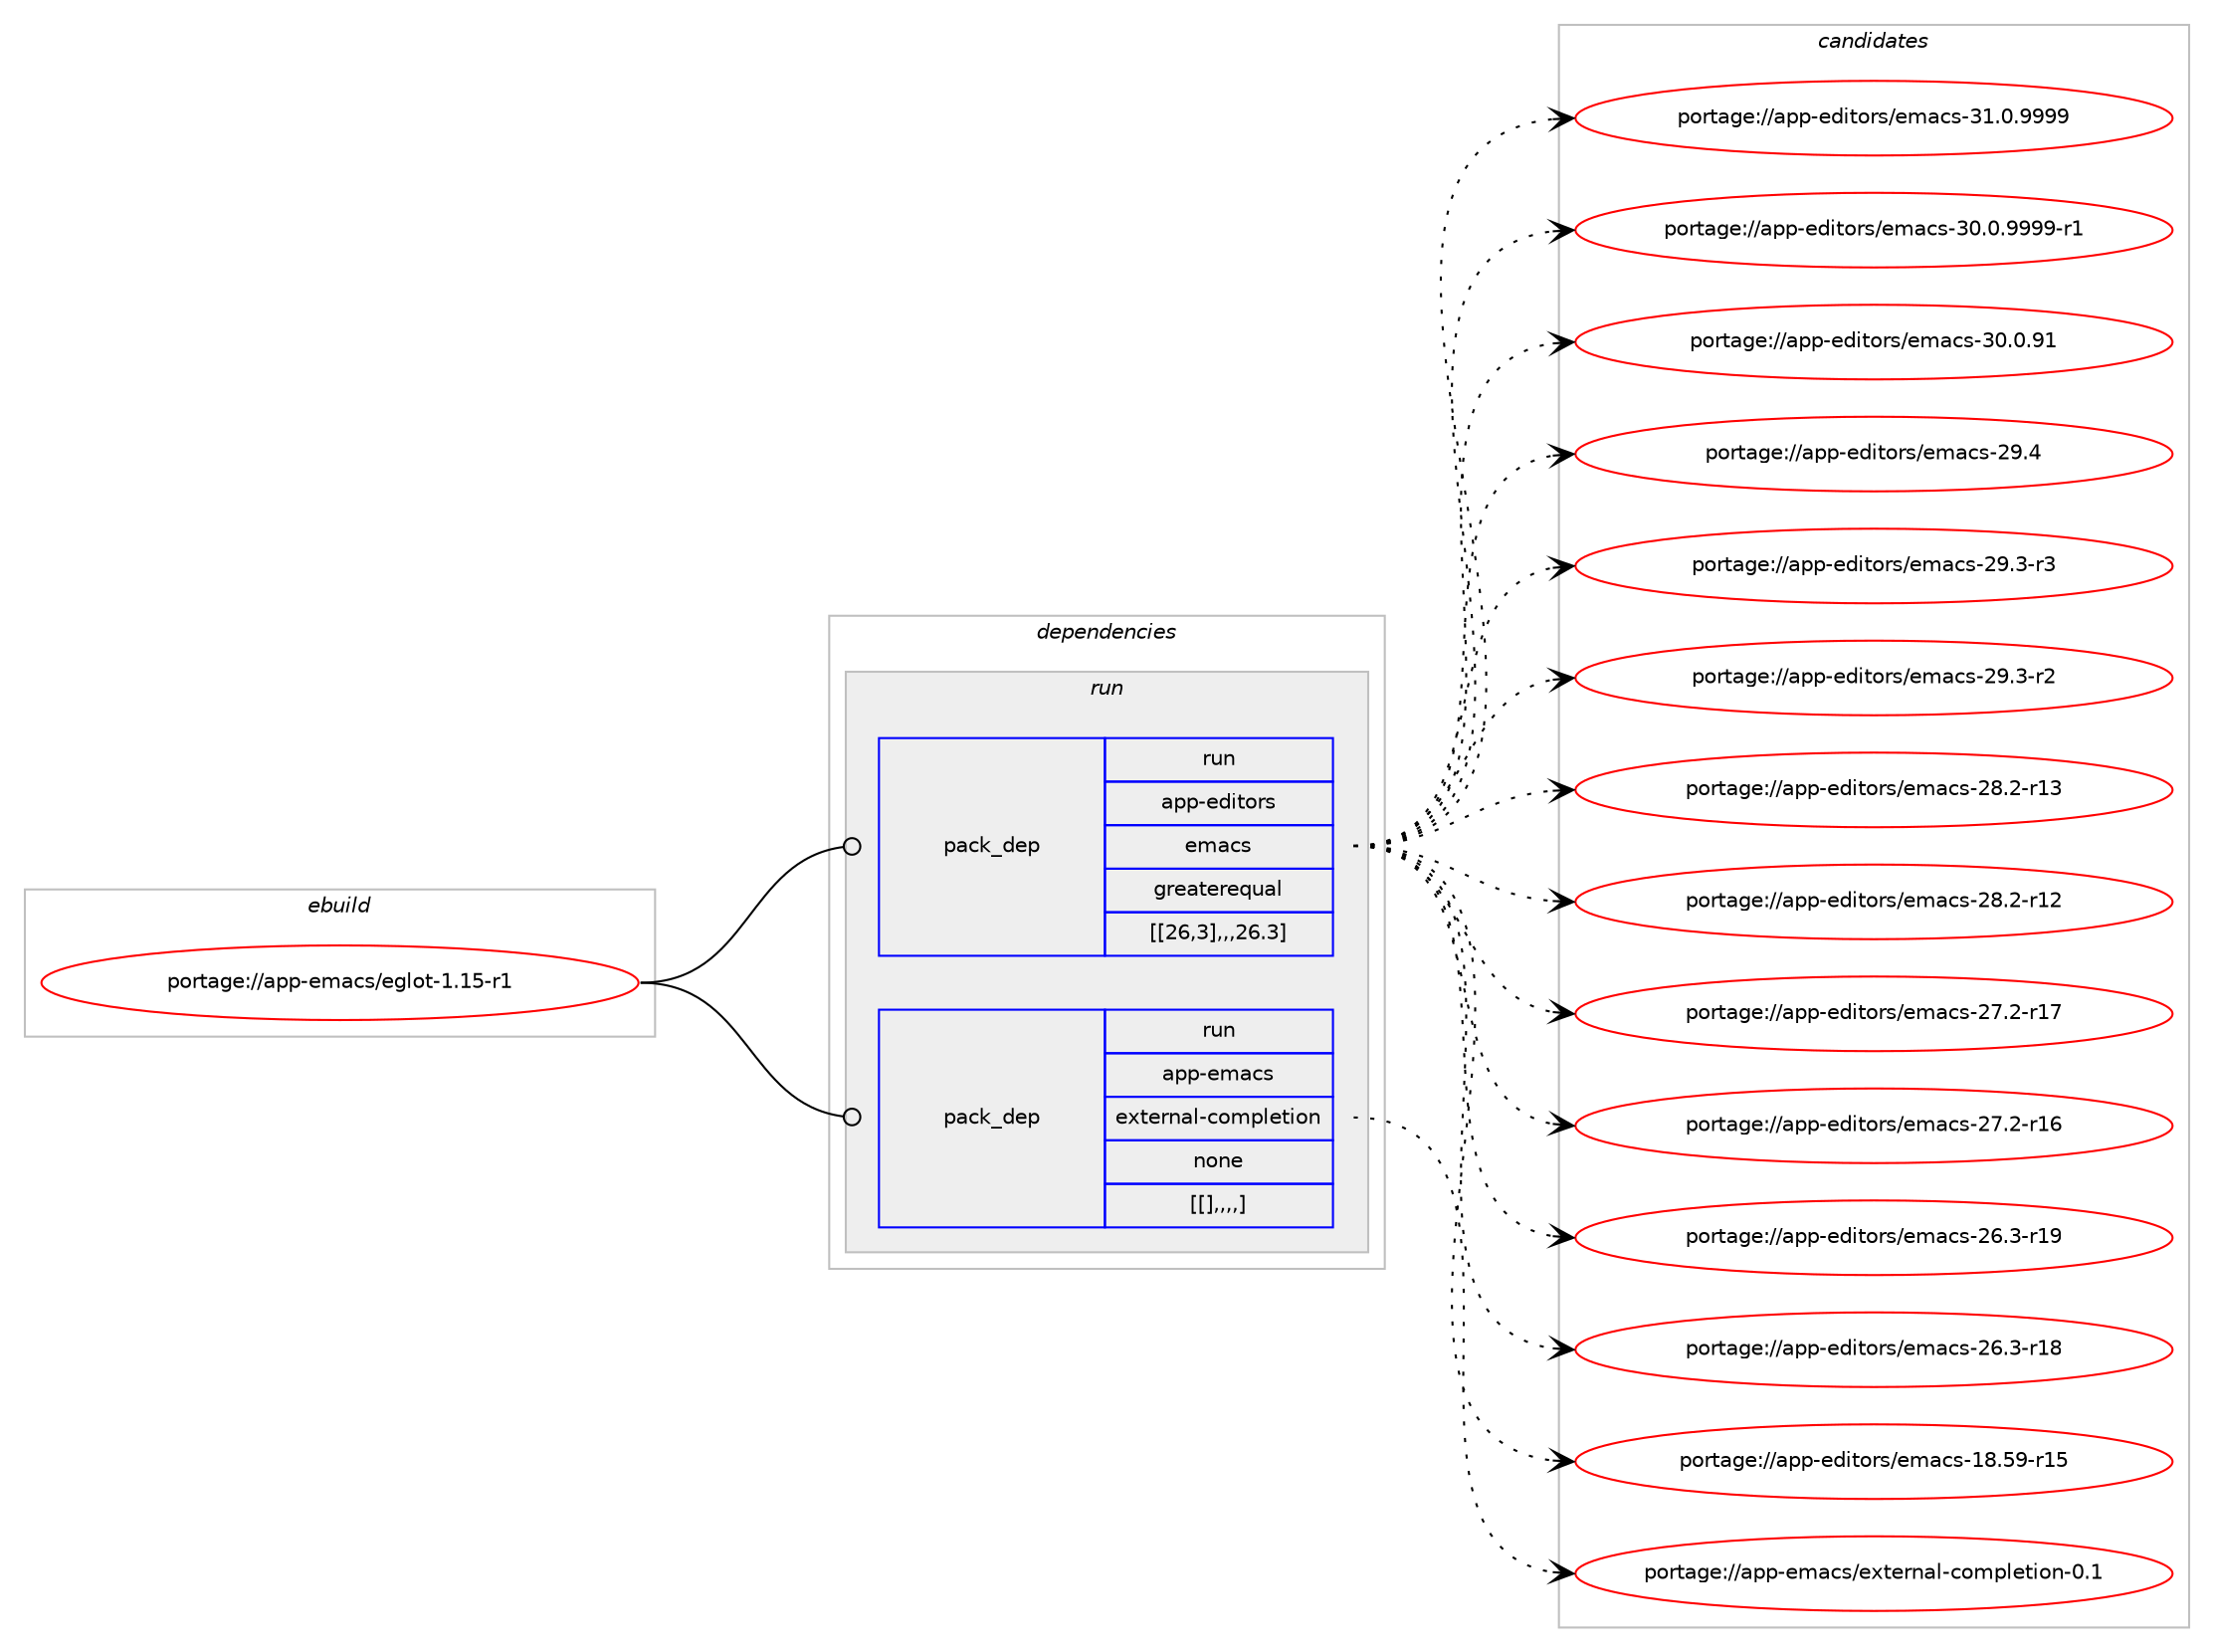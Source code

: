 digraph prolog {

# *************
# Graph options
# *************

newrank=true;
concentrate=true;
compound=true;
graph [rankdir=LR,fontname=Helvetica,fontsize=10,ranksep=1.5];#, ranksep=2.5, nodesep=0.2];
edge  [arrowhead=vee];
node  [fontname=Helvetica,fontsize=10];

# **********
# The ebuild
# **********

subgraph cluster_leftcol {
color=gray;
label=<<i>ebuild</i>>;
id [label="portage://app-emacs/eglot-1.15-r1", color=red, width=4, href="../app-emacs/eglot-1.15-r1.svg"];
}

# ****************
# The dependencies
# ****************

subgraph cluster_midcol {
color=gray;
label=<<i>dependencies</i>>;
subgraph cluster_compile {
fillcolor="#eeeeee";
style=filled;
label=<<i>compile</i>>;
}
subgraph cluster_compileandrun {
fillcolor="#eeeeee";
style=filled;
label=<<i>compile and run</i>>;
}
subgraph cluster_run {
fillcolor="#eeeeee";
style=filled;
label=<<i>run</i>>;
subgraph pack16400 {
dependency22919 [label=<<TABLE BORDER="0" CELLBORDER="1" CELLSPACING="0" CELLPADDING="4" WIDTH="220"><TR><TD ROWSPAN="6" CELLPADDING="30">pack_dep</TD></TR><TR><TD WIDTH="110">run</TD></TR><TR><TD>app-editors</TD></TR><TR><TD>emacs</TD></TR><TR><TD>greaterequal</TD></TR><TR><TD>[[26,3],,,26.3]</TD></TR></TABLE>>, shape=none, color=blue];
}
id:e -> dependency22919:w [weight=20,style="solid",arrowhead="odot"];
subgraph pack16401 {
dependency22920 [label=<<TABLE BORDER="0" CELLBORDER="1" CELLSPACING="0" CELLPADDING="4" WIDTH="220"><TR><TD ROWSPAN="6" CELLPADDING="30">pack_dep</TD></TR><TR><TD WIDTH="110">run</TD></TR><TR><TD>app-emacs</TD></TR><TR><TD>external-completion</TD></TR><TR><TD>none</TD></TR><TR><TD>[[],,,,]</TD></TR></TABLE>>, shape=none, color=blue];
}
id:e -> dependency22920:w [weight=20,style="solid",arrowhead="odot"];
}
}

# **************
# The candidates
# **************

subgraph cluster_choices {
rank=same;
color=gray;
label=<<i>candidates</i>>;

subgraph choice16400 {
color=black;
nodesep=1;
choice971121124510110010511611111411547101109979911545514946484657575757 [label="portage://app-editors/emacs-31.0.9999", color=red, width=4,href="../app-editors/emacs-31.0.9999.svg"];
choice9711211245101100105116111114115471011099799115455148464846575757574511449 [label="portage://app-editors/emacs-30.0.9999-r1", color=red, width=4,href="../app-editors/emacs-30.0.9999-r1.svg"];
choice97112112451011001051161111141154710110997991154551484648465749 [label="portage://app-editors/emacs-30.0.91", color=red, width=4,href="../app-editors/emacs-30.0.91.svg"];
choice97112112451011001051161111141154710110997991154550574652 [label="portage://app-editors/emacs-29.4", color=red, width=4,href="../app-editors/emacs-29.4.svg"];
choice971121124510110010511611111411547101109979911545505746514511451 [label="portage://app-editors/emacs-29.3-r3", color=red, width=4,href="../app-editors/emacs-29.3-r3.svg"];
choice971121124510110010511611111411547101109979911545505746514511450 [label="portage://app-editors/emacs-29.3-r2", color=red, width=4,href="../app-editors/emacs-29.3-r2.svg"];
choice97112112451011001051161111141154710110997991154550564650451144951 [label="portage://app-editors/emacs-28.2-r13", color=red, width=4,href="../app-editors/emacs-28.2-r13.svg"];
choice97112112451011001051161111141154710110997991154550564650451144950 [label="portage://app-editors/emacs-28.2-r12", color=red, width=4,href="../app-editors/emacs-28.2-r12.svg"];
choice97112112451011001051161111141154710110997991154550554650451144955 [label="portage://app-editors/emacs-27.2-r17", color=red, width=4,href="../app-editors/emacs-27.2-r17.svg"];
choice97112112451011001051161111141154710110997991154550554650451144954 [label="portage://app-editors/emacs-27.2-r16", color=red, width=4,href="../app-editors/emacs-27.2-r16.svg"];
choice97112112451011001051161111141154710110997991154550544651451144957 [label="portage://app-editors/emacs-26.3-r19", color=red, width=4,href="../app-editors/emacs-26.3-r19.svg"];
choice97112112451011001051161111141154710110997991154550544651451144956 [label="portage://app-editors/emacs-26.3-r18", color=red, width=4,href="../app-editors/emacs-26.3-r18.svg"];
choice9711211245101100105116111114115471011099799115454956465357451144953 [label="portage://app-editors/emacs-18.59-r15", color=red, width=4,href="../app-editors/emacs-18.59-r15.svg"];
dependency22919:e -> choice971121124510110010511611111411547101109979911545514946484657575757:w [style=dotted,weight="100"];
dependency22919:e -> choice9711211245101100105116111114115471011099799115455148464846575757574511449:w [style=dotted,weight="100"];
dependency22919:e -> choice97112112451011001051161111141154710110997991154551484648465749:w [style=dotted,weight="100"];
dependency22919:e -> choice97112112451011001051161111141154710110997991154550574652:w [style=dotted,weight="100"];
dependency22919:e -> choice971121124510110010511611111411547101109979911545505746514511451:w [style=dotted,weight="100"];
dependency22919:e -> choice971121124510110010511611111411547101109979911545505746514511450:w [style=dotted,weight="100"];
dependency22919:e -> choice97112112451011001051161111141154710110997991154550564650451144951:w [style=dotted,weight="100"];
dependency22919:e -> choice97112112451011001051161111141154710110997991154550564650451144950:w [style=dotted,weight="100"];
dependency22919:e -> choice97112112451011001051161111141154710110997991154550554650451144955:w [style=dotted,weight="100"];
dependency22919:e -> choice97112112451011001051161111141154710110997991154550554650451144954:w [style=dotted,weight="100"];
dependency22919:e -> choice97112112451011001051161111141154710110997991154550544651451144957:w [style=dotted,weight="100"];
dependency22919:e -> choice97112112451011001051161111141154710110997991154550544651451144956:w [style=dotted,weight="100"];
dependency22919:e -> choice9711211245101100105116111114115471011099799115454956465357451144953:w [style=dotted,weight="100"];
}
subgraph choice16401 {
color=black;
nodesep=1;
choice971121124510110997991154710112011610111411097108459911110911210810111610511111045484649 [label="portage://app-emacs/external-completion-0.1", color=red, width=4,href="../app-emacs/external-completion-0.1.svg"];
dependency22920:e -> choice971121124510110997991154710112011610111411097108459911110911210810111610511111045484649:w [style=dotted,weight="100"];
}
}

}
